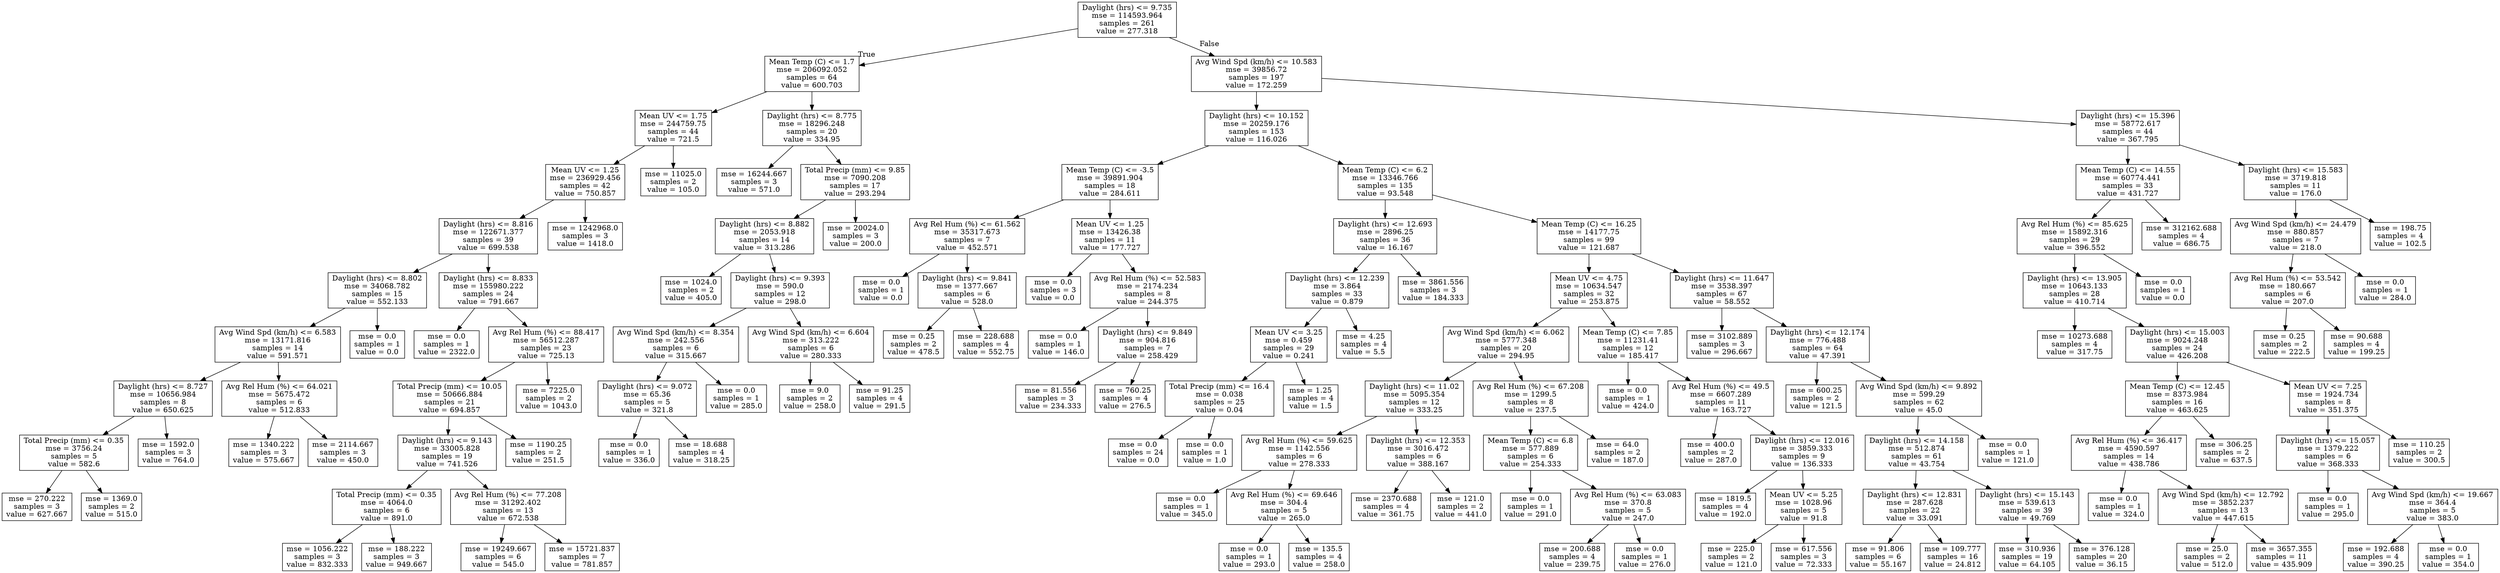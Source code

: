 digraph Tree {
node [shape=box] ;
0 [label="Daylight (hrs) <= 9.735\nmse = 114593.964\nsamples = 261\nvalue = 277.318"] ;
1 [label="Mean Temp (C) <= 1.7\nmse = 206092.052\nsamples = 64\nvalue = 600.703"] ;
0 -> 1 [labeldistance=2.5, labelangle=45, headlabel="True"] ;
2 [label="Mean UV <= 1.75\nmse = 244759.75\nsamples = 44\nvalue = 721.5"] ;
1 -> 2 ;
3 [label="Mean UV <= 1.25\nmse = 236929.456\nsamples = 42\nvalue = 750.857"] ;
2 -> 3 ;
4 [label="Daylight (hrs) <= 8.816\nmse = 122671.377\nsamples = 39\nvalue = 699.538"] ;
3 -> 4 ;
5 [label="Daylight (hrs) <= 8.802\nmse = 34068.782\nsamples = 15\nvalue = 552.133"] ;
4 -> 5 ;
6 [label="Avg Wind Spd (km/h) <= 6.583\nmse = 13171.816\nsamples = 14\nvalue = 591.571"] ;
5 -> 6 ;
7 [label="Daylight (hrs) <= 8.727\nmse = 10656.984\nsamples = 8\nvalue = 650.625"] ;
6 -> 7 ;
8 [label="Total Precip (mm) <= 0.35\nmse = 3756.24\nsamples = 5\nvalue = 582.6"] ;
7 -> 8 ;
9 [label="mse = 270.222\nsamples = 3\nvalue = 627.667"] ;
8 -> 9 ;
10 [label="mse = 1369.0\nsamples = 2\nvalue = 515.0"] ;
8 -> 10 ;
11 [label="mse = 1592.0\nsamples = 3\nvalue = 764.0"] ;
7 -> 11 ;
12 [label="Avg Rel Hum (%) <= 64.021\nmse = 5675.472\nsamples = 6\nvalue = 512.833"] ;
6 -> 12 ;
13 [label="mse = 1340.222\nsamples = 3\nvalue = 575.667"] ;
12 -> 13 ;
14 [label="mse = 2114.667\nsamples = 3\nvalue = 450.0"] ;
12 -> 14 ;
15 [label="mse = 0.0\nsamples = 1\nvalue = 0.0"] ;
5 -> 15 ;
16 [label="Daylight (hrs) <= 8.833\nmse = 155980.222\nsamples = 24\nvalue = 791.667"] ;
4 -> 16 ;
17 [label="mse = 0.0\nsamples = 1\nvalue = 2322.0"] ;
16 -> 17 ;
18 [label="Avg Rel Hum (%) <= 88.417\nmse = 56512.287\nsamples = 23\nvalue = 725.13"] ;
16 -> 18 ;
19 [label="Total Precip (mm) <= 10.05\nmse = 50666.884\nsamples = 21\nvalue = 694.857"] ;
18 -> 19 ;
20 [label="Daylight (hrs) <= 9.143\nmse = 33005.828\nsamples = 19\nvalue = 741.526"] ;
19 -> 20 ;
21 [label="Total Precip (mm) <= 0.35\nmse = 4064.0\nsamples = 6\nvalue = 891.0"] ;
20 -> 21 ;
22 [label="mse = 1056.222\nsamples = 3\nvalue = 832.333"] ;
21 -> 22 ;
23 [label="mse = 188.222\nsamples = 3\nvalue = 949.667"] ;
21 -> 23 ;
24 [label="Avg Rel Hum (%) <= 77.208\nmse = 31292.402\nsamples = 13\nvalue = 672.538"] ;
20 -> 24 ;
25 [label="mse = 19249.667\nsamples = 6\nvalue = 545.0"] ;
24 -> 25 ;
26 [label="mse = 15721.837\nsamples = 7\nvalue = 781.857"] ;
24 -> 26 ;
27 [label="mse = 1190.25\nsamples = 2\nvalue = 251.5"] ;
19 -> 27 ;
28 [label="mse = 7225.0\nsamples = 2\nvalue = 1043.0"] ;
18 -> 28 ;
29 [label="mse = 1242968.0\nsamples = 3\nvalue = 1418.0"] ;
3 -> 29 ;
30 [label="mse = 11025.0\nsamples = 2\nvalue = 105.0"] ;
2 -> 30 ;
31 [label="Daylight (hrs) <= 8.775\nmse = 18296.248\nsamples = 20\nvalue = 334.95"] ;
1 -> 31 ;
32 [label="mse = 16244.667\nsamples = 3\nvalue = 571.0"] ;
31 -> 32 ;
33 [label="Total Precip (mm) <= 9.85\nmse = 7090.208\nsamples = 17\nvalue = 293.294"] ;
31 -> 33 ;
34 [label="Daylight (hrs) <= 8.882\nmse = 2053.918\nsamples = 14\nvalue = 313.286"] ;
33 -> 34 ;
35 [label="mse = 1024.0\nsamples = 2\nvalue = 405.0"] ;
34 -> 35 ;
36 [label="Daylight (hrs) <= 9.393\nmse = 590.0\nsamples = 12\nvalue = 298.0"] ;
34 -> 36 ;
37 [label="Avg Wind Spd (km/h) <= 8.354\nmse = 242.556\nsamples = 6\nvalue = 315.667"] ;
36 -> 37 ;
38 [label="Daylight (hrs) <= 9.072\nmse = 65.36\nsamples = 5\nvalue = 321.8"] ;
37 -> 38 ;
39 [label="mse = 0.0\nsamples = 1\nvalue = 336.0"] ;
38 -> 39 ;
40 [label="mse = 18.688\nsamples = 4\nvalue = 318.25"] ;
38 -> 40 ;
41 [label="mse = 0.0\nsamples = 1\nvalue = 285.0"] ;
37 -> 41 ;
42 [label="Avg Wind Spd (km/h) <= 6.604\nmse = 313.222\nsamples = 6\nvalue = 280.333"] ;
36 -> 42 ;
43 [label="mse = 9.0\nsamples = 2\nvalue = 258.0"] ;
42 -> 43 ;
44 [label="mse = 91.25\nsamples = 4\nvalue = 291.5"] ;
42 -> 44 ;
45 [label="mse = 20024.0\nsamples = 3\nvalue = 200.0"] ;
33 -> 45 ;
46 [label="Avg Wind Spd (km/h) <= 10.583\nmse = 39856.72\nsamples = 197\nvalue = 172.259"] ;
0 -> 46 [labeldistance=2.5, labelangle=-45, headlabel="False"] ;
47 [label="Daylight (hrs) <= 10.152\nmse = 20259.176\nsamples = 153\nvalue = 116.026"] ;
46 -> 47 ;
48 [label="Mean Temp (C) <= -3.5\nmse = 39891.904\nsamples = 18\nvalue = 284.611"] ;
47 -> 48 ;
49 [label="Avg Rel Hum (%) <= 61.562\nmse = 35317.673\nsamples = 7\nvalue = 452.571"] ;
48 -> 49 ;
50 [label="mse = 0.0\nsamples = 1\nvalue = 0.0"] ;
49 -> 50 ;
51 [label="Daylight (hrs) <= 9.841\nmse = 1377.667\nsamples = 6\nvalue = 528.0"] ;
49 -> 51 ;
52 [label="mse = 0.25\nsamples = 2\nvalue = 478.5"] ;
51 -> 52 ;
53 [label="mse = 228.688\nsamples = 4\nvalue = 552.75"] ;
51 -> 53 ;
54 [label="Mean UV <= 1.25\nmse = 13426.38\nsamples = 11\nvalue = 177.727"] ;
48 -> 54 ;
55 [label="mse = 0.0\nsamples = 3\nvalue = 0.0"] ;
54 -> 55 ;
56 [label="Avg Rel Hum (%) <= 52.583\nmse = 2174.234\nsamples = 8\nvalue = 244.375"] ;
54 -> 56 ;
57 [label="mse = 0.0\nsamples = 1\nvalue = 146.0"] ;
56 -> 57 ;
58 [label="Daylight (hrs) <= 9.849\nmse = 904.816\nsamples = 7\nvalue = 258.429"] ;
56 -> 58 ;
59 [label="mse = 81.556\nsamples = 3\nvalue = 234.333"] ;
58 -> 59 ;
60 [label="mse = 760.25\nsamples = 4\nvalue = 276.5"] ;
58 -> 60 ;
61 [label="Mean Temp (C) <= 6.2\nmse = 13346.766\nsamples = 135\nvalue = 93.548"] ;
47 -> 61 ;
62 [label="Daylight (hrs) <= 12.693\nmse = 2896.25\nsamples = 36\nvalue = 16.167"] ;
61 -> 62 ;
63 [label="Daylight (hrs) <= 12.239\nmse = 3.864\nsamples = 33\nvalue = 0.879"] ;
62 -> 63 ;
64 [label="Mean UV <= 3.25\nmse = 0.459\nsamples = 29\nvalue = 0.241"] ;
63 -> 64 ;
65 [label="Total Precip (mm) <= 16.4\nmse = 0.038\nsamples = 25\nvalue = 0.04"] ;
64 -> 65 ;
66 [label="mse = 0.0\nsamples = 24\nvalue = 0.0"] ;
65 -> 66 ;
67 [label="mse = 0.0\nsamples = 1\nvalue = 1.0"] ;
65 -> 67 ;
68 [label="mse = 1.25\nsamples = 4\nvalue = 1.5"] ;
64 -> 68 ;
69 [label="mse = 4.25\nsamples = 4\nvalue = 5.5"] ;
63 -> 69 ;
70 [label="mse = 3861.556\nsamples = 3\nvalue = 184.333"] ;
62 -> 70 ;
71 [label="Mean Temp (C) <= 16.25\nmse = 14177.75\nsamples = 99\nvalue = 121.687"] ;
61 -> 71 ;
72 [label="Mean UV <= 4.75\nmse = 10634.547\nsamples = 32\nvalue = 253.875"] ;
71 -> 72 ;
73 [label="Avg Wind Spd (km/h) <= 6.062\nmse = 5777.348\nsamples = 20\nvalue = 294.95"] ;
72 -> 73 ;
74 [label="Daylight (hrs) <= 11.02\nmse = 5095.354\nsamples = 12\nvalue = 333.25"] ;
73 -> 74 ;
75 [label="Avg Rel Hum (%) <= 59.625\nmse = 1142.556\nsamples = 6\nvalue = 278.333"] ;
74 -> 75 ;
76 [label="mse = 0.0\nsamples = 1\nvalue = 345.0"] ;
75 -> 76 ;
77 [label="Avg Rel Hum (%) <= 69.646\nmse = 304.4\nsamples = 5\nvalue = 265.0"] ;
75 -> 77 ;
78 [label="mse = 0.0\nsamples = 1\nvalue = 293.0"] ;
77 -> 78 ;
79 [label="mse = 135.5\nsamples = 4\nvalue = 258.0"] ;
77 -> 79 ;
80 [label="Daylight (hrs) <= 12.353\nmse = 3016.472\nsamples = 6\nvalue = 388.167"] ;
74 -> 80 ;
81 [label="mse = 2370.688\nsamples = 4\nvalue = 361.75"] ;
80 -> 81 ;
82 [label="mse = 121.0\nsamples = 2\nvalue = 441.0"] ;
80 -> 82 ;
83 [label="Avg Rel Hum (%) <= 67.208\nmse = 1299.5\nsamples = 8\nvalue = 237.5"] ;
73 -> 83 ;
84 [label="Mean Temp (C) <= 6.8\nmse = 577.889\nsamples = 6\nvalue = 254.333"] ;
83 -> 84 ;
85 [label="mse = 0.0\nsamples = 1\nvalue = 291.0"] ;
84 -> 85 ;
86 [label="Avg Rel Hum (%) <= 63.083\nmse = 370.8\nsamples = 5\nvalue = 247.0"] ;
84 -> 86 ;
87 [label="mse = 200.688\nsamples = 4\nvalue = 239.75"] ;
86 -> 87 ;
88 [label="mse = 0.0\nsamples = 1\nvalue = 276.0"] ;
86 -> 88 ;
89 [label="mse = 64.0\nsamples = 2\nvalue = 187.0"] ;
83 -> 89 ;
90 [label="Mean Temp (C) <= 7.85\nmse = 11231.41\nsamples = 12\nvalue = 185.417"] ;
72 -> 90 ;
91 [label="mse = 0.0\nsamples = 1\nvalue = 424.0"] ;
90 -> 91 ;
92 [label="Avg Rel Hum (%) <= 49.5\nmse = 6607.289\nsamples = 11\nvalue = 163.727"] ;
90 -> 92 ;
93 [label="mse = 400.0\nsamples = 2\nvalue = 287.0"] ;
92 -> 93 ;
94 [label="Daylight (hrs) <= 12.016\nmse = 3859.333\nsamples = 9\nvalue = 136.333"] ;
92 -> 94 ;
95 [label="mse = 1819.5\nsamples = 4\nvalue = 192.0"] ;
94 -> 95 ;
96 [label="Mean UV <= 5.25\nmse = 1028.96\nsamples = 5\nvalue = 91.8"] ;
94 -> 96 ;
97 [label="mse = 225.0\nsamples = 2\nvalue = 121.0"] ;
96 -> 97 ;
98 [label="mse = 617.556\nsamples = 3\nvalue = 72.333"] ;
96 -> 98 ;
99 [label="Daylight (hrs) <= 11.647\nmse = 3538.397\nsamples = 67\nvalue = 58.552"] ;
71 -> 99 ;
100 [label="mse = 3102.889\nsamples = 3\nvalue = 296.667"] ;
99 -> 100 ;
101 [label="Daylight (hrs) <= 12.174\nmse = 776.488\nsamples = 64\nvalue = 47.391"] ;
99 -> 101 ;
102 [label="mse = 600.25\nsamples = 2\nvalue = 121.5"] ;
101 -> 102 ;
103 [label="Avg Wind Spd (km/h) <= 9.892\nmse = 599.29\nsamples = 62\nvalue = 45.0"] ;
101 -> 103 ;
104 [label="Daylight (hrs) <= 14.158\nmse = 512.874\nsamples = 61\nvalue = 43.754"] ;
103 -> 104 ;
105 [label="Daylight (hrs) <= 12.831\nmse = 287.628\nsamples = 22\nvalue = 33.091"] ;
104 -> 105 ;
106 [label="mse = 91.806\nsamples = 6\nvalue = 55.167"] ;
105 -> 106 ;
107 [label="mse = 109.777\nsamples = 16\nvalue = 24.812"] ;
105 -> 107 ;
108 [label="Daylight (hrs) <= 15.143\nmse = 539.613\nsamples = 39\nvalue = 49.769"] ;
104 -> 108 ;
109 [label="mse = 310.936\nsamples = 19\nvalue = 64.105"] ;
108 -> 109 ;
110 [label="mse = 376.128\nsamples = 20\nvalue = 36.15"] ;
108 -> 110 ;
111 [label="mse = 0.0\nsamples = 1\nvalue = 121.0"] ;
103 -> 111 ;
112 [label="Daylight (hrs) <= 15.396\nmse = 58772.617\nsamples = 44\nvalue = 367.795"] ;
46 -> 112 ;
113 [label="Mean Temp (C) <= 14.55\nmse = 60774.441\nsamples = 33\nvalue = 431.727"] ;
112 -> 113 ;
114 [label="Avg Rel Hum (%) <= 85.625\nmse = 15892.316\nsamples = 29\nvalue = 396.552"] ;
113 -> 114 ;
115 [label="Daylight (hrs) <= 13.905\nmse = 10643.133\nsamples = 28\nvalue = 410.714"] ;
114 -> 115 ;
116 [label="mse = 10273.688\nsamples = 4\nvalue = 317.75"] ;
115 -> 116 ;
117 [label="Daylight (hrs) <= 15.003\nmse = 9024.248\nsamples = 24\nvalue = 426.208"] ;
115 -> 117 ;
118 [label="Mean Temp (C) <= 12.45\nmse = 8373.984\nsamples = 16\nvalue = 463.625"] ;
117 -> 118 ;
119 [label="Avg Rel Hum (%) <= 36.417\nmse = 4590.597\nsamples = 14\nvalue = 438.786"] ;
118 -> 119 ;
120 [label="mse = 0.0\nsamples = 1\nvalue = 324.0"] ;
119 -> 120 ;
121 [label="Avg Wind Spd (km/h) <= 12.792\nmse = 3852.237\nsamples = 13\nvalue = 447.615"] ;
119 -> 121 ;
122 [label="mse = 25.0\nsamples = 2\nvalue = 512.0"] ;
121 -> 122 ;
123 [label="mse = 3657.355\nsamples = 11\nvalue = 435.909"] ;
121 -> 123 ;
124 [label="mse = 306.25\nsamples = 2\nvalue = 637.5"] ;
118 -> 124 ;
125 [label="Mean UV <= 7.25\nmse = 1924.734\nsamples = 8\nvalue = 351.375"] ;
117 -> 125 ;
126 [label="Daylight (hrs) <= 15.057\nmse = 1379.222\nsamples = 6\nvalue = 368.333"] ;
125 -> 126 ;
127 [label="mse = 0.0\nsamples = 1\nvalue = 295.0"] ;
126 -> 127 ;
128 [label="Avg Wind Spd (km/h) <= 19.667\nmse = 364.4\nsamples = 5\nvalue = 383.0"] ;
126 -> 128 ;
129 [label="mse = 192.688\nsamples = 4\nvalue = 390.25"] ;
128 -> 129 ;
130 [label="mse = 0.0\nsamples = 1\nvalue = 354.0"] ;
128 -> 130 ;
131 [label="mse = 110.25\nsamples = 2\nvalue = 300.5"] ;
125 -> 131 ;
132 [label="mse = 0.0\nsamples = 1\nvalue = 0.0"] ;
114 -> 132 ;
133 [label="mse = 312162.688\nsamples = 4\nvalue = 686.75"] ;
113 -> 133 ;
134 [label="Daylight (hrs) <= 15.583\nmse = 3719.818\nsamples = 11\nvalue = 176.0"] ;
112 -> 134 ;
135 [label="Avg Wind Spd (km/h) <= 24.479\nmse = 880.857\nsamples = 7\nvalue = 218.0"] ;
134 -> 135 ;
136 [label="Avg Rel Hum (%) <= 53.542\nmse = 180.667\nsamples = 6\nvalue = 207.0"] ;
135 -> 136 ;
137 [label="mse = 0.25\nsamples = 2\nvalue = 222.5"] ;
136 -> 137 ;
138 [label="mse = 90.688\nsamples = 4\nvalue = 199.25"] ;
136 -> 138 ;
139 [label="mse = 0.0\nsamples = 1\nvalue = 284.0"] ;
135 -> 139 ;
140 [label="mse = 198.75\nsamples = 4\nvalue = 102.5"] ;
134 -> 140 ;
}